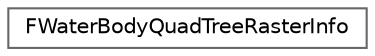 digraph "Graphical Class Hierarchy"
{
 // INTERACTIVE_SVG=YES
 // LATEX_PDF_SIZE
  bgcolor="transparent";
  edge [fontname=Helvetica,fontsize=10,labelfontname=Helvetica,labelfontsize=10];
  node [fontname=Helvetica,fontsize=10,shape=box,height=0.2,width=0.4];
  rankdir="LR";
  Node0 [id="Node000000",label="FWaterBodyQuadTreeRasterInfo",height=0.2,width=0.4,color="grey40", fillcolor="white", style="filled",URL="$df/d9d/structFWaterBodyQuadTreeRasterInfo.html",tooltip=" "];
}

